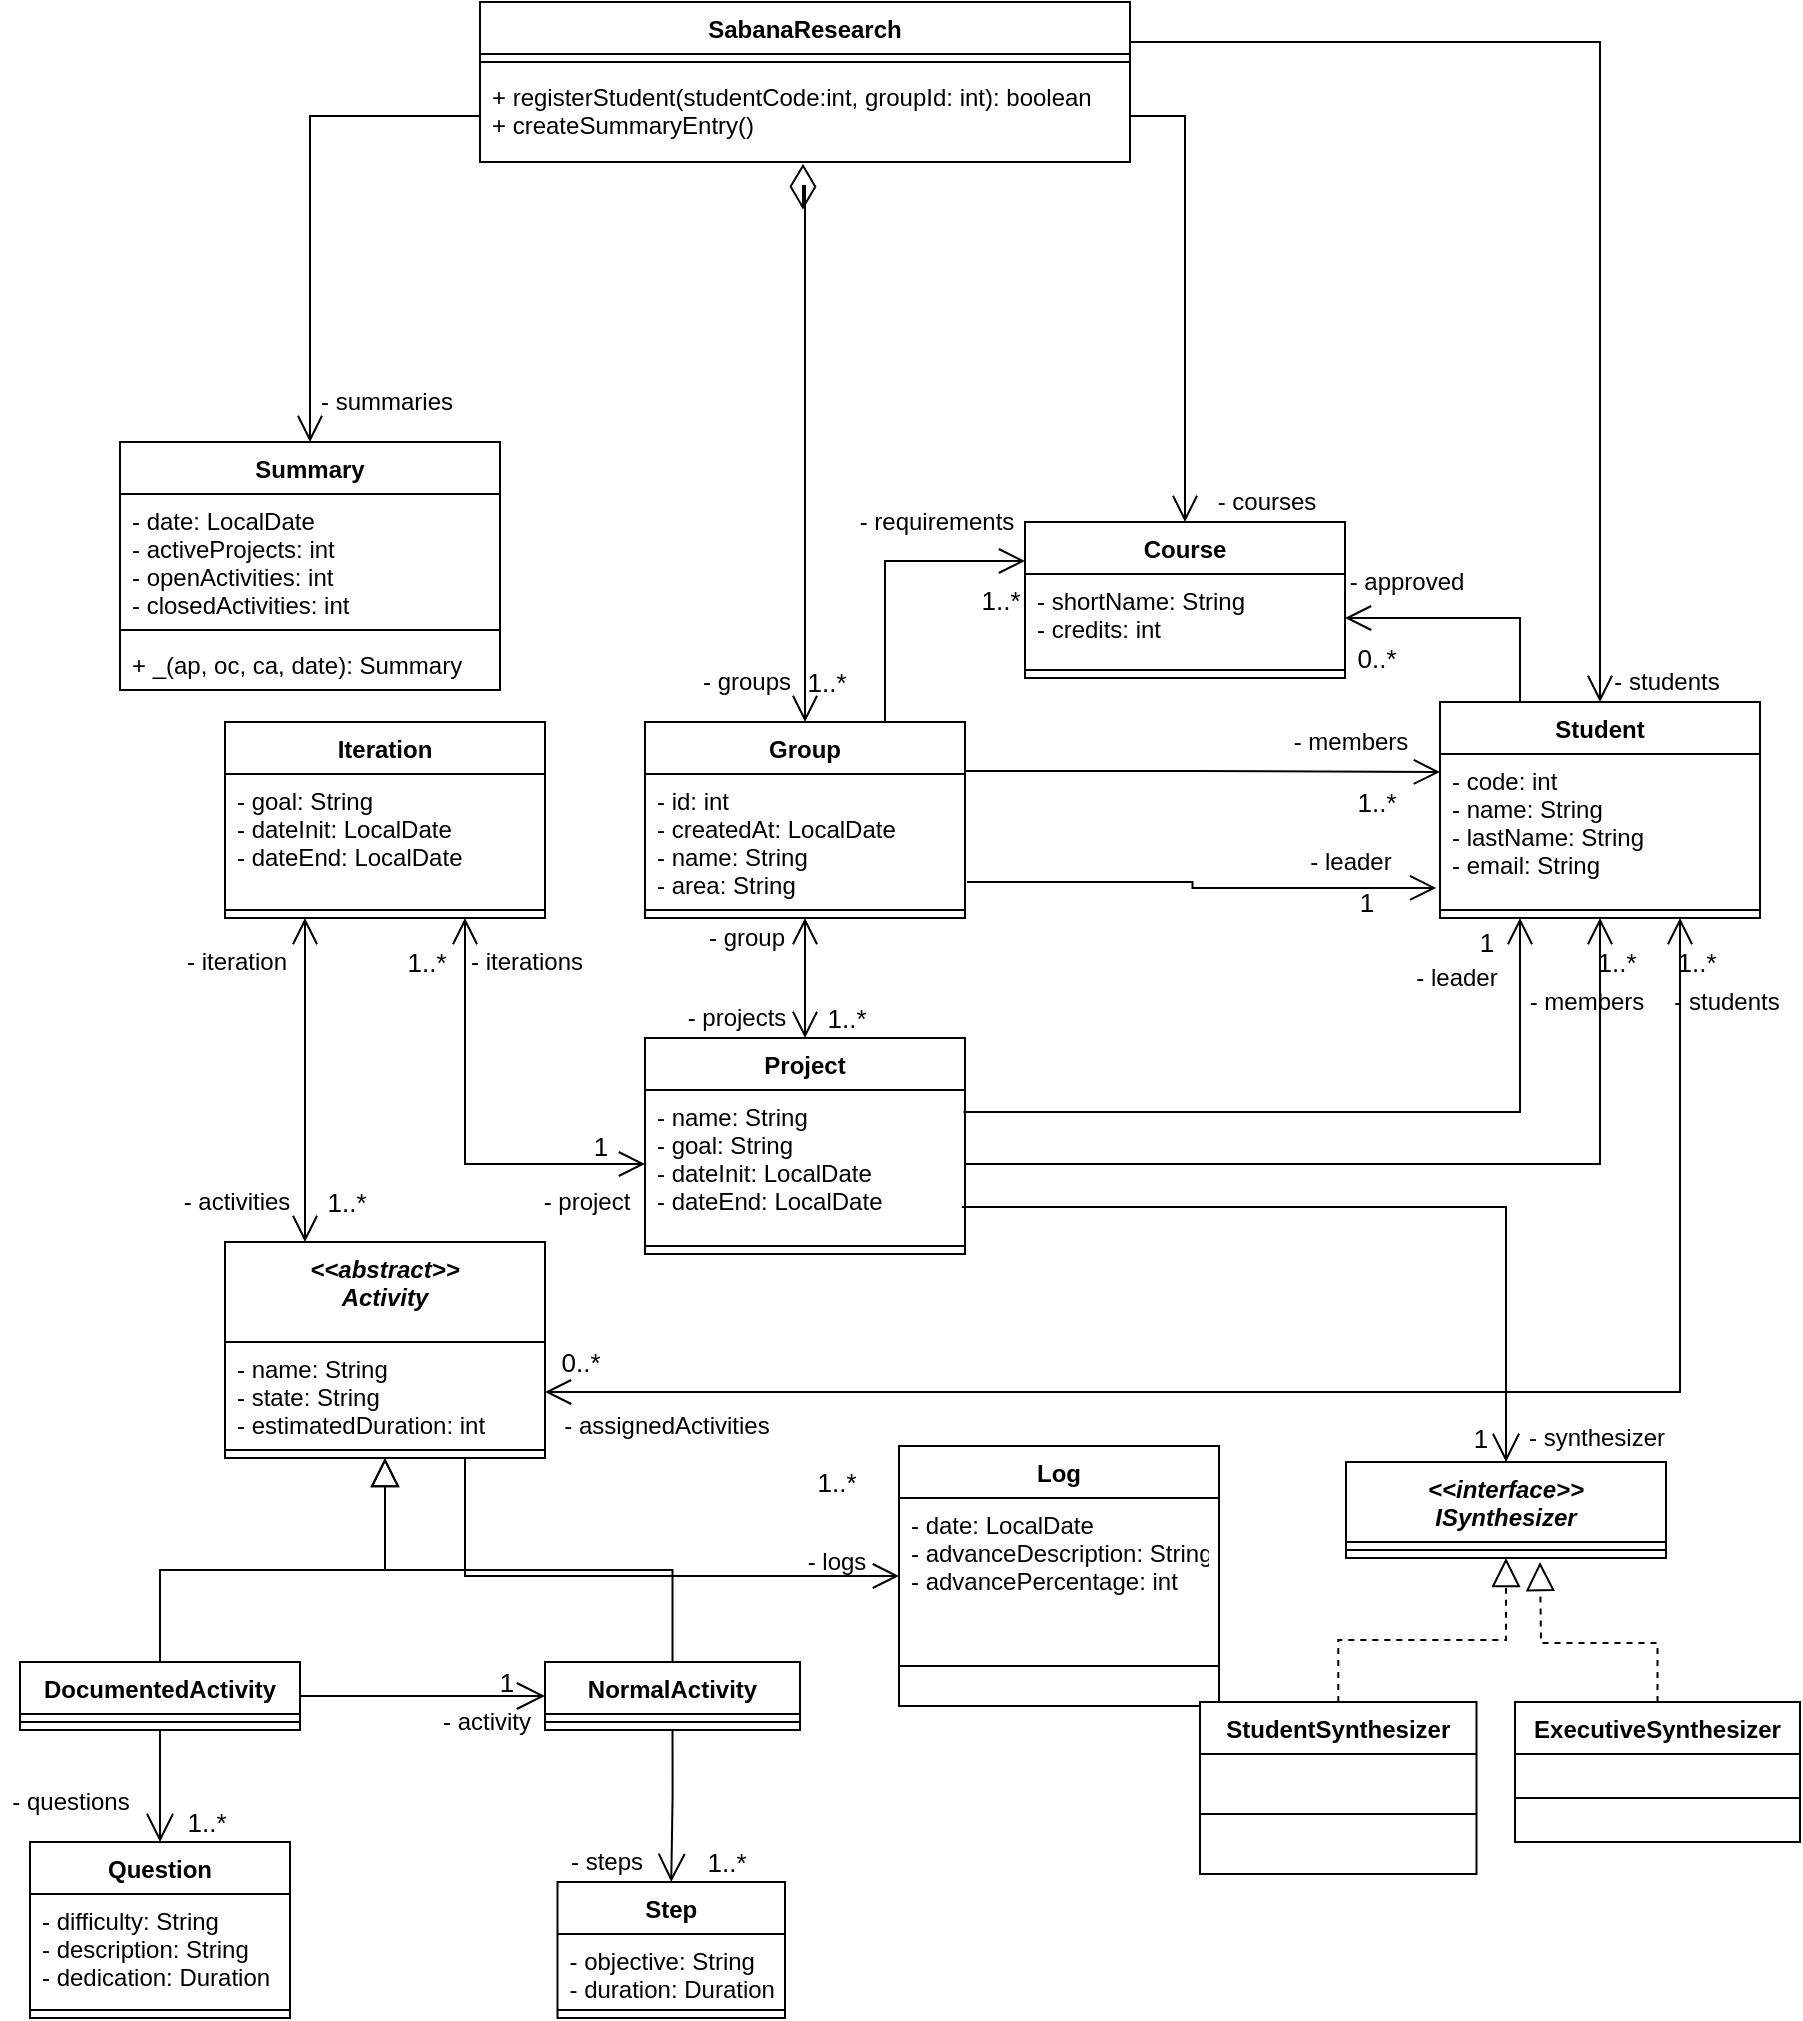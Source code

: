 <mxfile version="14.5.1" type="device"><diagram id="00jtdZQj5druW-z0pB5P" name="Página-1"><mxGraphModel dx="3260" dy="2412" grid="1" gridSize="10" guides="1" tooltips="1" connect="1" arrows="1" fold="1" page="1" pageScale="1" pageWidth="850" pageHeight="1000" math="0" shadow="0"><root><mxCell id="0"/><mxCell id="1" parent="0"/><mxCell id="KzwOlbsbKokcwdGA5fFO-1" style="edgeStyle=orthogonalEdgeStyle;rounded=0;orthogonalLoop=1;jettySize=auto;html=1;exitX=1;exitY=0.5;exitDx=0;exitDy=0;entryX=0.5;entryY=0;entryDx=0;entryDy=0;endArrow=open;endFill=0;endSize=11;" edge="1" parent="1" source="KzwOlbsbKokcwdGA5fFO-72" target="KzwOlbsbKokcwdGA5fFO-5"><mxGeometry relative="1" as="geometry"><mxPoint x="-1697.5" y="-1837.5" as="sourcePoint"/></mxGeometry></mxCell><mxCell id="KzwOlbsbKokcwdGA5fFO-2" style="edgeStyle=orthogonalEdgeStyle;rounded=0;orthogonalLoop=1;jettySize=auto;html=1;exitX=1;exitY=0.25;exitDx=0;exitDy=0;entryX=0.5;entryY=0;entryDx=0;entryDy=0;endArrow=open;endFill=0;endSize=11;" edge="1" parent="1" source="KzwOlbsbKokcwdGA5fFO-70" target="KzwOlbsbKokcwdGA5fFO-16"><mxGeometry relative="1" as="geometry"><mxPoint x="-1697.5" y="-1872.5" as="sourcePoint"/></mxGeometry></mxCell><mxCell id="KzwOlbsbKokcwdGA5fFO-3" style="edgeStyle=orthogonalEdgeStyle;rounded=0;orthogonalLoop=1;jettySize=auto;html=1;entryX=0.5;entryY=0;entryDx=0;entryDy=0;endArrow=open;endFill=0;endSize=11;startArrow=diamondThin;startFill=0;startSize=20;exitX=0.497;exitY=1.018;exitDx=0;exitDy=0;exitPerimeter=0;" edge="1" parent="1" source="KzwOlbsbKokcwdGA5fFO-72" target="KzwOlbsbKokcwdGA5fFO-11"><mxGeometry relative="1" as="geometry"><mxPoint x="-1777.5" y="-1880" as="sourcePoint"/><Array as="points"><mxPoint x="-1778" y="-1888"/><mxPoint x="-1778" y="-1888"/></Array></mxGeometry></mxCell><mxCell id="KzwOlbsbKokcwdGA5fFO-4" style="edgeStyle=orthogonalEdgeStyle;rounded=0;orthogonalLoop=1;jettySize=auto;html=1;exitX=0;exitY=0.5;exitDx=0;exitDy=0;entryX=0.5;entryY=0;entryDx=0;entryDy=0;endArrow=open;endFill=0;endSize=11;" edge="1" parent="1" source="KzwOlbsbKokcwdGA5fFO-72" target="KzwOlbsbKokcwdGA5fFO-73"><mxGeometry relative="1" as="geometry"><mxPoint x="-1857.5" y="-1855" as="sourcePoint"/><mxPoint x="-2027.5" y="-1760" as="targetPoint"/></mxGeometry></mxCell><mxCell id="KzwOlbsbKokcwdGA5fFO-5" value="Course" style="swimlane;fontStyle=1;align=center;verticalAlign=top;childLayout=stackLayout;horizontal=1;startSize=26;horizontalStack=0;resizeParent=1;resizeParentMax=0;resizeLast=0;collapsible=1;marginBottom=0;" vertex="1" parent="1"><mxGeometry x="-1667.5" y="-1720" width="160" height="78" as="geometry"/></mxCell><mxCell id="KzwOlbsbKokcwdGA5fFO-6" value="- shortName: String&#10;- credits: int" style="text;strokeColor=none;fillColor=none;align=left;verticalAlign=top;spacingLeft=4;spacingRight=4;overflow=hidden;rotatable=0;points=[[0,0.5],[1,0.5]];portConstraint=eastwest;" vertex="1" parent="KzwOlbsbKokcwdGA5fFO-5"><mxGeometry y="26" width="160" height="44" as="geometry"/></mxCell><mxCell id="KzwOlbsbKokcwdGA5fFO-7" value="" style="line;strokeWidth=1;fillColor=none;align=left;verticalAlign=middle;spacingTop=-1;spacingLeft=3;spacingRight=3;rotatable=0;labelPosition=right;points=[];portConstraint=eastwest;" vertex="1" parent="KzwOlbsbKokcwdGA5fFO-5"><mxGeometry y="70" width="160" height="8" as="geometry"/></mxCell><mxCell id="KzwOlbsbKokcwdGA5fFO-8" style="edgeStyle=orthogonalEdgeStyle;rounded=0;orthogonalLoop=1;jettySize=auto;html=1;exitX=1;exitY=0.25;exitDx=0;exitDy=0;entryX=0;entryY=0.122;entryDx=0;entryDy=0;entryPerimeter=0;endArrow=open;endFill=0;endSize=11;" edge="1" parent="1" source="KzwOlbsbKokcwdGA5fFO-11" target="KzwOlbsbKokcwdGA5fFO-17"><mxGeometry relative="1" as="geometry"/></mxCell><mxCell id="KzwOlbsbKokcwdGA5fFO-9" style="edgeStyle=orthogonalEdgeStyle;rounded=0;orthogonalLoop=1;jettySize=auto;html=1;exitX=0.75;exitY=0;exitDx=0;exitDy=0;entryX=0;entryY=0.25;entryDx=0;entryDy=0;endArrow=open;endFill=0;endSize=11;" edge="1" parent="1" source="KzwOlbsbKokcwdGA5fFO-11" target="KzwOlbsbKokcwdGA5fFO-5"><mxGeometry relative="1" as="geometry"/></mxCell><mxCell id="KzwOlbsbKokcwdGA5fFO-10" style="edgeStyle=orthogonalEdgeStyle;rounded=0;orthogonalLoop=1;jettySize=auto;html=1;exitX=0.5;exitY=1;exitDx=0;exitDy=0;endArrow=open;endFill=0;endSize=11;startArrow=open;startFill=0;startSize=11;" edge="1" parent="1" source="KzwOlbsbKokcwdGA5fFO-11" target="KzwOlbsbKokcwdGA5fFO-19"><mxGeometry relative="1" as="geometry"/></mxCell><mxCell id="KzwOlbsbKokcwdGA5fFO-11" value="Group" style="swimlane;fontStyle=1;align=center;verticalAlign=top;childLayout=stackLayout;horizontal=1;startSize=26;horizontalStack=0;resizeParent=1;resizeParentMax=0;resizeLast=0;collapsible=1;marginBottom=0;" vertex="1" parent="1"><mxGeometry x="-1857.5" y="-1620" width="160" height="98" as="geometry"/></mxCell><mxCell id="KzwOlbsbKokcwdGA5fFO-12" value="- id: int&#10;- createdAt: LocalDate&#10;- name: String&#10;- area: String" style="text;strokeColor=none;fillColor=none;align=left;verticalAlign=top;spacingLeft=4;spacingRight=4;overflow=hidden;rotatable=0;points=[[0,0.5],[1,0.5]];portConstraint=eastwest;" vertex="1" parent="KzwOlbsbKokcwdGA5fFO-11"><mxGeometry y="26" width="160" height="64" as="geometry"/></mxCell><mxCell id="KzwOlbsbKokcwdGA5fFO-13" value="" style="line;strokeWidth=1;fillColor=none;align=left;verticalAlign=middle;spacingTop=-1;spacingLeft=3;spacingRight=3;rotatable=0;labelPosition=right;points=[];portConstraint=eastwest;" vertex="1" parent="KzwOlbsbKokcwdGA5fFO-11"><mxGeometry y="90" width="160" height="8" as="geometry"/></mxCell><mxCell id="KzwOlbsbKokcwdGA5fFO-14" style="edgeStyle=orthogonalEdgeStyle;rounded=0;orthogonalLoop=1;jettySize=auto;html=1;exitX=0.25;exitY=0;exitDx=0;exitDy=0;entryX=1;entryY=0.5;entryDx=0;entryDy=0;endArrow=open;endFill=0;endSize=11;" edge="1" parent="1" source="KzwOlbsbKokcwdGA5fFO-16" target="KzwOlbsbKokcwdGA5fFO-6"><mxGeometry relative="1" as="geometry"/></mxCell><mxCell id="KzwOlbsbKokcwdGA5fFO-15" style="edgeStyle=orthogonalEdgeStyle;rounded=0;orthogonalLoop=1;jettySize=auto;html=1;exitX=0.75;exitY=1;exitDx=0;exitDy=0;entryX=1;entryY=0.5;entryDx=0;entryDy=0;endArrow=open;endFill=0;endSize=11;startArrow=open;startFill=0;startSize=11;" edge="1" parent="1" source="KzwOlbsbKokcwdGA5fFO-16" target="KzwOlbsbKokcwdGA5fFO-28"><mxGeometry relative="1" as="geometry"/></mxCell><mxCell id="KzwOlbsbKokcwdGA5fFO-16" value="Student" style="swimlane;fontStyle=1;align=center;verticalAlign=top;childLayout=stackLayout;horizontal=1;startSize=26;horizontalStack=0;resizeParent=1;resizeParentMax=0;resizeLast=0;collapsible=1;marginBottom=0;" vertex="1" parent="1"><mxGeometry x="-1460" y="-1630" width="160" height="108" as="geometry"/></mxCell><mxCell id="KzwOlbsbKokcwdGA5fFO-17" value="- code: int&#10;- name: String&#10;- lastName: String&#10;- email: String&#10;" style="text;strokeColor=none;fillColor=none;align=left;verticalAlign=top;spacingLeft=4;spacingRight=4;overflow=hidden;rotatable=0;points=[[0,0.5],[1,0.5]];portConstraint=eastwest;" vertex="1" parent="KzwOlbsbKokcwdGA5fFO-16"><mxGeometry y="26" width="160" height="74" as="geometry"/></mxCell><mxCell id="KzwOlbsbKokcwdGA5fFO-18" value="" style="line;strokeWidth=1;fillColor=none;align=left;verticalAlign=middle;spacingTop=-1;spacingLeft=3;spacingRight=3;rotatable=0;labelPosition=right;points=[];portConstraint=eastwest;" vertex="1" parent="KzwOlbsbKokcwdGA5fFO-16"><mxGeometry y="100" width="160" height="8" as="geometry"/></mxCell><mxCell id="KzwOlbsbKokcwdGA5fFO-19" value="Project" style="swimlane;fontStyle=1;align=center;verticalAlign=top;childLayout=stackLayout;horizontal=1;startSize=26;horizontalStack=0;resizeParent=1;resizeParentMax=0;resizeLast=0;collapsible=1;marginBottom=0;" vertex="1" parent="1"><mxGeometry x="-1857.5" y="-1462" width="160" height="108" as="geometry"/></mxCell><mxCell id="KzwOlbsbKokcwdGA5fFO-20" value="- name: String&#10;- goal: String&#10;- dateInit: LocalDate&#10;- dateEnd: LocalDate" style="text;strokeColor=none;fillColor=none;align=left;verticalAlign=top;spacingLeft=4;spacingRight=4;overflow=hidden;rotatable=0;points=[[0,0.5],[1,0.5]];portConstraint=eastwest;" vertex="1" parent="KzwOlbsbKokcwdGA5fFO-19"><mxGeometry y="26" width="160" height="74" as="geometry"/></mxCell><mxCell id="KzwOlbsbKokcwdGA5fFO-21" value="" style="line;strokeWidth=1;fillColor=none;align=left;verticalAlign=middle;spacingTop=-1;spacingLeft=3;spacingRight=3;rotatable=0;labelPosition=right;points=[];portConstraint=eastwest;" vertex="1" parent="KzwOlbsbKokcwdGA5fFO-19"><mxGeometry y="100" width="160" height="8" as="geometry"/></mxCell><mxCell id="KzwOlbsbKokcwdGA5fFO-22" style="edgeStyle=orthogonalEdgeStyle;rounded=0;orthogonalLoop=1;jettySize=auto;html=1;exitX=0.25;exitY=1;exitDx=0;exitDy=0;entryX=0.25;entryY=0;entryDx=0;entryDy=0;endArrow=open;endFill=0;endSize=11;startArrow=open;startFill=0;startSize=11;" edge="1" parent="1" source="KzwOlbsbKokcwdGA5fFO-23" target="KzwOlbsbKokcwdGA5fFO-27"><mxGeometry relative="1" as="geometry"/></mxCell><mxCell id="KzwOlbsbKokcwdGA5fFO-23" value="Iteration" style="swimlane;fontStyle=1;align=center;verticalAlign=top;childLayout=stackLayout;horizontal=1;startSize=26;horizontalStack=0;resizeParent=1;resizeParentMax=0;resizeLast=0;collapsible=1;marginBottom=0;" vertex="1" parent="1"><mxGeometry x="-2067.5" y="-1620" width="160" height="98" as="geometry"/></mxCell><mxCell id="KzwOlbsbKokcwdGA5fFO-24" value="- goal: String&#10;- dateInit: LocalDate&#10;- dateEnd: LocalDate" style="text;strokeColor=none;fillColor=none;align=left;verticalAlign=top;spacingLeft=4;spacingRight=4;overflow=hidden;rotatable=0;points=[[0,0.5],[1,0.5]];portConstraint=eastwest;" vertex="1" parent="KzwOlbsbKokcwdGA5fFO-23"><mxGeometry y="26" width="160" height="64" as="geometry"/></mxCell><mxCell id="KzwOlbsbKokcwdGA5fFO-25" value="" style="line;strokeWidth=1;fillColor=none;align=left;verticalAlign=middle;spacingTop=-1;spacingLeft=3;spacingRight=3;rotatable=0;labelPosition=right;points=[];portConstraint=eastwest;" vertex="1" parent="KzwOlbsbKokcwdGA5fFO-23"><mxGeometry y="90" width="160" height="8" as="geometry"/></mxCell><mxCell id="KzwOlbsbKokcwdGA5fFO-26" style="edgeStyle=orthogonalEdgeStyle;rounded=0;orthogonalLoop=1;jettySize=auto;html=1;exitX=0.75;exitY=1;exitDx=0;exitDy=0;entryX=0;entryY=0.5;entryDx=0;entryDy=0;endArrow=open;endFill=0;endSize=11;" edge="1" parent="1" source="KzwOlbsbKokcwdGA5fFO-27" target="KzwOlbsbKokcwdGA5fFO-30"><mxGeometry relative="1" as="geometry"/></mxCell><mxCell id="KzwOlbsbKokcwdGA5fFO-27" value="&lt;&lt;abstract&gt;&gt;&#10;Activity" style="swimlane;fontStyle=3;align=center;verticalAlign=top;childLayout=stackLayout;horizontal=1;startSize=50;horizontalStack=0;resizeParent=1;resizeParentMax=0;resizeLast=0;collapsible=1;marginBottom=0;" vertex="1" parent="1"><mxGeometry x="-2067.5" y="-1360" width="160" height="108" as="geometry"/></mxCell><mxCell id="KzwOlbsbKokcwdGA5fFO-28" value="- name: String&#10;- state: String&#10;- estimatedDuration: int" style="text;strokeColor=none;fillColor=none;align=left;verticalAlign=top;spacingLeft=4;spacingRight=4;overflow=hidden;rotatable=0;points=[[0,0.5],[1,0.5]];portConstraint=eastwest;" vertex="1" parent="KzwOlbsbKokcwdGA5fFO-27"><mxGeometry y="50" width="160" height="50" as="geometry"/></mxCell><mxCell id="KzwOlbsbKokcwdGA5fFO-29" value="" style="line;strokeWidth=1;fillColor=none;align=left;verticalAlign=middle;spacingTop=-1;spacingLeft=3;spacingRight=3;rotatable=0;labelPosition=right;points=[];portConstraint=eastwest;" vertex="1" parent="KzwOlbsbKokcwdGA5fFO-27"><mxGeometry y="100" width="160" height="8" as="geometry"/></mxCell><mxCell id="KzwOlbsbKokcwdGA5fFO-30" value="Log" style="swimlane;fontStyle=1;align=center;verticalAlign=top;childLayout=stackLayout;horizontal=1;startSize=26;horizontalStack=0;resizeParent=1;resizeParentMax=0;resizeLast=0;collapsible=1;marginBottom=0;" vertex="1" parent="1"><mxGeometry x="-1730.5" y="-1258" width="160" height="130" as="geometry"/></mxCell><mxCell id="KzwOlbsbKokcwdGA5fFO-31" value="- date: LocalDate&#10;- advanceDescription: String&#10;- advancePercentage: int" style="text;strokeColor=none;fillColor=none;align=left;verticalAlign=top;spacingLeft=4;spacingRight=4;overflow=hidden;rotatable=0;points=[[0,0.5],[1,0.5]];portConstraint=eastwest;" vertex="1" parent="KzwOlbsbKokcwdGA5fFO-30"><mxGeometry y="26" width="160" height="64" as="geometry"/></mxCell><mxCell id="KzwOlbsbKokcwdGA5fFO-32" value="" style="line;strokeWidth=1;fillColor=none;align=left;verticalAlign=middle;spacingTop=-1;spacingLeft=3;spacingRight=3;rotatable=0;labelPosition=right;points=[];portConstraint=eastwest;" vertex="1" parent="KzwOlbsbKokcwdGA5fFO-30"><mxGeometry y="90" width="160" height="40" as="geometry"/></mxCell><mxCell id="KzwOlbsbKokcwdGA5fFO-33" style="edgeStyle=orthogonalEdgeStyle;rounded=0;orthogonalLoop=1;jettySize=auto;html=1;exitX=1.006;exitY=0.844;exitDx=0;exitDy=0;entryX=-0.012;entryY=0.905;entryDx=0;entryDy=0;endArrow=open;endFill=0;endSize=11;entryPerimeter=0;exitPerimeter=0;" edge="1" parent="1" source="KzwOlbsbKokcwdGA5fFO-12" target="KzwOlbsbKokcwdGA5fFO-17"><mxGeometry relative="1" as="geometry"/></mxCell><mxCell id="KzwOlbsbKokcwdGA5fFO-34" style="edgeStyle=orthogonalEdgeStyle;rounded=0;orthogonalLoop=1;jettySize=auto;html=1;exitX=0;exitY=0.5;exitDx=0;exitDy=0;entryX=0.75;entryY=1;entryDx=0;entryDy=0;endArrow=open;endFill=0;endSize=11;startArrow=open;startFill=0;startSize=11;" edge="1" parent="1" source="KzwOlbsbKokcwdGA5fFO-20" target="KzwOlbsbKokcwdGA5fFO-23"><mxGeometry relative="1" as="geometry"/></mxCell><mxCell id="KzwOlbsbKokcwdGA5fFO-35" value="1..*" style="text;html=1;align=center;verticalAlign=middle;resizable=0;points=[];autosize=1;strokeWidth=1;fontSize=13;" vertex="1" parent="1"><mxGeometry x="-1787.5" y="-1650" width="40" height="20" as="geometry"/></mxCell><mxCell id="KzwOlbsbKokcwdGA5fFO-36" value="- groups" style="text;html=1;align=center;verticalAlign=middle;resizable=0;points=[];autosize=1;strokeWidth=1;fontSize=12;" vertex="1" parent="1"><mxGeometry x="-1837.5" y="-1650" width="60" height="20" as="geometry"/></mxCell><mxCell id="KzwOlbsbKokcwdGA5fFO-37" value="- courses" style="text;html=1;align=center;verticalAlign=middle;resizable=0;points=[];autosize=1;strokeWidth=1;fontSize=12;" vertex="1" parent="1"><mxGeometry x="-1577.5" y="-1740" width="60" height="20" as="geometry"/></mxCell><mxCell id="KzwOlbsbKokcwdGA5fFO-38" value="- students" style="text;html=1;align=center;verticalAlign=middle;resizable=0;points=[];autosize=1;strokeWidth=1;fontSize=12;" vertex="1" parent="1"><mxGeometry x="-1382.5" y="-1650" width="70" height="20" as="geometry"/></mxCell><mxCell id="KzwOlbsbKokcwdGA5fFO-39" value="- summaries" style="text;html=1;align=center;verticalAlign=middle;resizable=0;points=[];autosize=1;strokeWidth=1;fontSize=12;" vertex="1" parent="1"><mxGeometry x="-2027.5" y="-1790" width="80" height="20" as="geometry"/></mxCell><mxCell id="KzwOlbsbKokcwdGA5fFO-40" value="- group" style="text;html=1;align=center;verticalAlign=middle;resizable=0;points=[];autosize=1;strokeWidth=1;fontSize=12;" vertex="1" parent="1"><mxGeometry x="-1832.5" y="-1522" width="50" height="20" as="geometry"/></mxCell><mxCell id="KzwOlbsbKokcwdGA5fFO-41" value="- projects" style="text;html=1;align=center;verticalAlign=middle;resizable=0;points=[];autosize=1;strokeWidth=1;fontSize=12;" vertex="1" parent="1"><mxGeometry x="-1842.5" y="-1482" width="60" height="20" as="geometry"/></mxCell><mxCell id="KzwOlbsbKokcwdGA5fFO-42" value="- project" style="text;html=1;align=center;verticalAlign=middle;resizable=0;points=[];autosize=1;strokeWidth=1;fontSize=12;" vertex="1" parent="1"><mxGeometry x="-1917.5" y="-1390" width="60" height="20" as="geometry"/></mxCell><mxCell id="KzwOlbsbKokcwdGA5fFO-43" value="- iterations" style="text;html=1;align=center;verticalAlign=middle;resizable=0;points=[];autosize=1;strokeWidth=1;fontSize=12;" vertex="1" parent="1"><mxGeometry x="-1952.5" y="-1510" width="70" height="20" as="geometry"/></mxCell><mxCell id="KzwOlbsbKokcwdGA5fFO-44" value="- iteration" style="text;html=1;align=center;verticalAlign=middle;resizable=0;points=[];autosize=1;strokeWidth=1;fontSize=12;" vertex="1" parent="1"><mxGeometry x="-2097.5" y="-1510" width="70" height="20" as="geometry"/></mxCell><mxCell id="KzwOlbsbKokcwdGA5fFO-45" value="- activities" style="text;html=1;align=center;verticalAlign=middle;resizable=0;points=[];autosize=1;strokeWidth=1;fontSize=12;" vertex="1" parent="1"><mxGeometry x="-2097.5" y="-1390" width="70" height="20" as="geometry"/></mxCell><mxCell id="KzwOlbsbKokcwdGA5fFO-46" value="- logs" style="text;html=1;align=center;verticalAlign=middle;resizable=0;points=[];autosize=1;strokeWidth=1;fontSize=12;" vertex="1" parent="1"><mxGeometry x="-1782.5" y="-1210" width="40" height="20" as="geometry"/></mxCell><mxCell id="KzwOlbsbKokcwdGA5fFO-47" value="1..*" style="text;html=1;align=center;verticalAlign=middle;resizable=0;points=[];autosize=1;strokeWidth=1;fontSize=13;" vertex="1" parent="1"><mxGeometry x="-1777.5" y="-1482" width="40" height="20" as="geometry"/></mxCell><mxCell id="KzwOlbsbKokcwdGA5fFO-48" value="1..*" style="text;html=1;align=center;verticalAlign=middle;resizable=0;points=[];autosize=1;strokeWidth=1;fontSize=13;" vertex="1" parent="1"><mxGeometry x="-1782.5" y="-1250" width="40" height="20" as="geometry"/></mxCell><mxCell id="KzwOlbsbKokcwdGA5fFO-49" value="1..*" style="text;html=1;align=center;verticalAlign=middle;resizable=0;points=[];autosize=1;strokeWidth=1;fontSize=13;" vertex="1" parent="1"><mxGeometry x="-2027.5" y="-1390" width="40" height="20" as="geometry"/></mxCell><mxCell id="KzwOlbsbKokcwdGA5fFO-50" value="1..*" style="text;html=1;align=center;verticalAlign=middle;resizable=0;points=[];autosize=1;strokeWidth=1;fontSize=13;" vertex="1" parent="1"><mxGeometry x="-1987.5" y="-1510" width="40" height="20" as="geometry"/></mxCell><mxCell id="KzwOlbsbKokcwdGA5fFO-51" value="1..*" style="text;html=1;align=center;verticalAlign=middle;resizable=0;points=[];autosize=1;strokeWidth=1;fontSize=13;" vertex="1" parent="1"><mxGeometry x="-1352.5" y="-1510" width="40" height="20" as="geometry"/></mxCell><mxCell id="KzwOlbsbKokcwdGA5fFO-52" value="- students" style="text;html=1;align=center;verticalAlign=middle;resizable=0;points=[];autosize=1;strokeWidth=1;fontSize=12;" vertex="1" parent="1"><mxGeometry x="-1352.5" y="-1490" width="70" height="20" as="geometry"/></mxCell><mxCell id="KzwOlbsbKokcwdGA5fFO-53" value="1..*" style="text;html=1;align=center;verticalAlign=middle;resizable=0;points=[];autosize=1;strokeWidth=1;fontSize=13;" vertex="1" parent="1"><mxGeometry x="-1700.5" y="-1691" width="40" height="20" as="geometry"/></mxCell><mxCell id="KzwOlbsbKokcwdGA5fFO-54" value="- requirements" style="text;html=1;align=center;verticalAlign=middle;resizable=0;points=[];autosize=1;strokeWidth=1;fontSize=12;" vertex="1" parent="1"><mxGeometry x="-1757.5" y="-1730" width="90" height="20" as="geometry"/></mxCell><mxCell id="KzwOlbsbKokcwdGA5fFO-55" value="- approved" style="text;html=1;align=center;verticalAlign=middle;resizable=0;points=[];autosize=1;strokeWidth=1;fontSize=12;" vertex="1" parent="1"><mxGeometry x="-1512.5" y="-1700" width="70" height="20" as="geometry"/></mxCell><mxCell id="KzwOlbsbKokcwdGA5fFO-56" value="0..*" style="text;html=1;align=center;verticalAlign=middle;resizable=0;points=[];autosize=1;strokeWidth=1;fontSize=13;" vertex="1" parent="1"><mxGeometry x="-1512.5" y="-1662" width="40" height="20" as="geometry"/></mxCell><mxCell id="KzwOlbsbKokcwdGA5fFO-57" value="- members" style="text;html=1;align=center;verticalAlign=middle;resizable=0;points=[];autosize=1;strokeWidth=1;fontSize=12;" vertex="1" parent="1"><mxGeometry x="-1540.5" y="-1620" width="70" height="20" as="geometry"/></mxCell><mxCell id="KzwOlbsbKokcwdGA5fFO-58" value="- leader" style="text;html=1;align=center;verticalAlign=middle;resizable=0;points=[];autosize=1;strokeWidth=1;fontSize=12;" vertex="1" parent="1"><mxGeometry x="-1535.5" y="-1560" width="60" height="20" as="geometry"/></mxCell><mxCell id="KzwOlbsbKokcwdGA5fFO-59" value="1..*" style="text;html=1;align=center;verticalAlign=middle;resizable=0;points=[];autosize=1;strokeWidth=1;fontSize=13;" vertex="1" parent="1"><mxGeometry x="-1512.5" y="-1590" width="40" height="20" as="geometry"/></mxCell><mxCell id="KzwOlbsbKokcwdGA5fFO-60" value="1" style="text;html=1;align=center;verticalAlign=middle;resizable=0;points=[];autosize=1;strokeWidth=1;fontSize=13;" vertex="1" parent="1"><mxGeometry x="-1507.5" y="-1540" width="20" height="20" as="geometry"/></mxCell><mxCell id="KzwOlbsbKokcwdGA5fFO-61" style="edgeStyle=orthogonalEdgeStyle;rounded=0;orthogonalLoop=1;jettySize=auto;html=1;entryX=0.25;entryY=1;entryDx=0;entryDy=0;startArrow=none;startFill=0;startSize=11;endArrow=open;endFill=0;endSize=11;fontSize=12;exitX=0.995;exitY=0.148;exitDx=0;exitDy=0;exitPerimeter=0;" edge="1" parent="1" source="KzwOlbsbKokcwdGA5fFO-20" target="KzwOlbsbKokcwdGA5fFO-16"><mxGeometry relative="1" as="geometry"><mxPoint x="-1610" y="-1424" as="sourcePoint"/></mxGeometry></mxCell><mxCell id="KzwOlbsbKokcwdGA5fFO-62" value="- leader" style="text;html=1;align=center;verticalAlign=middle;resizable=0;points=[];autosize=1;strokeWidth=1;fontSize=12;" vertex="1" parent="1"><mxGeometry x="-1482.5" y="-1502" width="60" height="20" as="geometry"/></mxCell><mxCell id="KzwOlbsbKokcwdGA5fFO-63" value="- members" style="text;html=1;align=center;verticalAlign=middle;resizable=0;points=[];autosize=1;strokeWidth=1;fontSize=12;" vertex="1" parent="1"><mxGeometry x="-1422.5" y="-1490" width="70" height="20" as="geometry"/></mxCell><mxCell id="KzwOlbsbKokcwdGA5fFO-64" value="1..*" style="text;html=1;align=center;verticalAlign=middle;resizable=0;points=[];autosize=1;strokeWidth=1;fontSize=13;" vertex="1" parent="1"><mxGeometry x="-1392.5" y="-1510" width="40" height="20" as="geometry"/></mxCell><mxCell id="KzwOlbsbKokcwdGA5fFO-65" style="edgeStyle=orthogonalEdgeStyle;rounded=0;orthogonalLoop=1;jettySize=auto;html=1;exitX=1;exitY=0.5;exitDx=0;exitDy=0;startArrow=none;startFill=0;startSize=11;endArrow=open;endFill=0;endSize=11;fontSize=12;entryX=0.5;entryY=1;entryDx=0;entryDy=0;" edge="1" parent="1" source="KzwOlbsbKokcwdGA5fFO-20" target="KzwOlbsbKokcwdGA5fFO-16"><mxGeometry relative="1" as="geometry"><mxPoint x="-1697.5" y="-1399" as="sourcePoint"/><mxPoint x="-1390.5" y="-1460" as="targetPoint"/></mxGeometry></mxCell><mxCell id="KzwOlbsbKokcwdGA5fFO-66" value="1" style="text;html=1;align=center;verticalAlign=middle;resizable=0;points=[];autosize=1;strokeWidth=1;fontSize=13;" vertex="1" parent="1"><mxGeometry x="-1447.5" y="-1520" width="20" height="20" as="geometry"/></mxCell><mxCell id="KzwOlbsbKokcwdGA5fFO-67" value="- assignedActivities" style="text;html=1;align=center;verticalAlign=middle;resizable=0;points=[];autosize=1;strokeWidth=1;fontSize=12;" vertex="1" parent="1"><mxGeometry x="-1907.5" y="-1278" width="120" height="20" as="geometry"/></mxCell><mxCell id="KzwOlbsbKokcwdGA5fFO-68" value="0..*" style="text;html=1;align=center;verticalAlign=middle;resizable=0;points=[];autosize=1;strokeWidth=1;fontSize=13;" vertex="1" parent="1"><mxGeometry x="-1910.5" y="-1310" width="40" height="20" as="geometry"/></mxCell><mxCell id="KzwOlbsbKokcwdGA5fFO-69" value="1" style="text;html=1;align=center;verticalAlign=middle;resizable=0;points=[];autosize=1;strokeWidth=1;fontSize=13;" vertex="1" parent="1"><mxGeometry x="-1890.5" y="-1418" width="20" height="20" as="geometry"/></mxCell><mxCell id="KzwOlbsbKokcwdGA5fFO-70" value="SabanaResearch" style="swimlane;fontStyle=1;align=center;verticalAlign=top;childLayout=stackLayout;horizontal=1;startSize=26;horizontalStack=0;resizeParent=1;resizeParentMax=0;resizeLast=0;collapsible=1;marginBottom=0;" vertex="1" parent="1"><mxGeometry x="-1940" y="-1980" width="325" height="80" as="geometry"/></mxCell><mxCell id="KzwOlbsbKokcwdGA5fFO-71" value="" style="line;strokeWidth=1;fillColor=none;align=left;verticalAlign=middle;spacingTop=-1;spacingLeft=3;spacingRight=3;rotatable=0;labelPosition=right;points=[];portConstraint=eastwest;" vertex="1" parent="KzwOlbsbKokcwdGA5fFO-70"><mxGeometry y="26" width="325" height="8" as="geometry"/></mxCell><mxCell id="KzwOlbsbKokcwdGA5fFO-72" value="+ registerStudent(studentCode:int, groupId: int): boolean&#10;+ createSummaryEntry()" style="text;strokeColor=none;fillColor=none;align=left;verticalAlign=top;spacingLeft=4;spacingRight=4;overflow=hidden;rotatable=0;points=[[0,0.5],[1,0.5]];portConstraint=eastwest;" vertex="1" parent="KzwOlbsbKokcwdGA5fFO-70"><mxGeometry y="34" width="325" height="46" as="geometry"/></mxCell><mxCell id="KzwOlbsbKokcwdGA5fFO-73" value="Summary" style="swimlane;fontStyle=1;align=center;verticalAlign=top;childLayout=stackLayout;horizontal=1;startSize=26;horizontalStack=0;resizeParent=1;resizeParentMax=0;resizeLast=0;collapsible=1;marginBottom=0;" vertex="1" parent="1"><mxGeometry x="-2120" y="-1760" width="190" height="124" as="geometry"/></mxCell><mxCell id="KzwOlbsbKokcwdGA5fFO-74" value="- date: LocalDate&#10;- activeProjects: int&#10;- openActivities: int&#10;- closedActivities: int" style="text;strokeColor=none;fillColor=none;align=left;verticalAlign=top;spacingLeft=4;spacingRight=4;overflow=hidden;rotatable=0;points=[[0,0.5],[1,0.5]];portConstraint=eastwest;" vertex="1" parent="KzwOlbsbKokcwdGA5fFO-73"><mxGeometry y="26" width="190" height="64" as="geometry"/></mxCell><mxCell id="KzwOlbsbKokcwdGA5fFO-75" value="" style="line;strokeWidth=1;fillColor=none;align=left;verticalAlign=middle;spacingTop=-1;spacingLeft=3;spacingRight=3;rotatable=0;labelPosition=right;points=[];portConstraint=eastwest;" vertex="1" parent="KzwOlbsbKokcwdGA5fFO-73"><mxGeometry y="90" width="190" height="8" as="geometry"/></mxCell><mxCell id="KzwOlbsbKokcwdGA5fFO-76" value="+ _(ap, oc, ca, date): Summary" style="text;strokeColor=none;fillColor=none;align=left;verticalAlign=top;spacingLeft=4;spacingRight=4;overflow=hidden;rotatable=0;points=[[0,0.5],[1,0.5]];portConstraint=eastwest;" vertex="1" parent="KzwOlbsbKokcwdGA5fFO-73"><mxGeometry y="98" width="190" height="26" as="geometry"/></mxCell><mxCell id="KzwOlbsbKokcwdGA5fFO-77" style="edgeStyle=orthogonalEdgeStyle;rounded=0;orthogonalLoop=1;jettySize=auto;html=1;entryX=0.5;entryY=1;entryDx=0;entryDy=0;endArrow=block;endFill=0;endSize=12;" edge="1" parent="1" source="KzwOlbsbKokcwdGA5fFO-80" target="KzwOlbsbKokcwdGA5fFO-27"><mxGeometry relative="1" as="geometry"/></mxCell><mxCell id="KzwOlbsbKokcwdGA5fFO-78" style="edgeStyle=orthogonalEdgeStyle;rounded=0;orthogonalLoop=1;jettySize=auto;html=1;entryX=0;entryY=0.5;entryDx=0;entryDy=0;endArrow=open;endFill=0;endSize=12;" edge="1" parent="1" source="KzwOlbsbKokcwdGA5fFO-80" target="KzwOlbsbKokcwdGA5fFO-84"><mxGeometry relative="1" as="geometry"/></mxCell><mxCell id="KzwOlbsbKokcwdGA5fFO-79" style="edgeStyle=orthogonalEdgeStyle;rounded=0;orthogonalLoop=1;jettySize=auto;html=1;exitX=0.5;exitY=1;exitDx=0;exitDy=0;entryX=0.5;entryY=0;entryDx=0;entryDy=0;endArrow=open;endFill=0;endSize=12;" edge="1" parent="1" source="KzwOlbsbKokcwdGA5fFO-80" target="KzwOlbsbKokcwdGA5fFO-88"><mxGeometry relative="1" as="geometry"/></mxCell><mxCell id="KzwOlbsbKokcwdGA5fFO-80" value="DocumentedActivity" style="swimlane;fontStyle=1;align=center;verticalAlign=top;childLayout=stackLayout;horizontal=1;startSize=26;horizontalStack=0;resizeParent=1;resizeParentMax=0;resizeLast=0;collapsible=1;marginBottom=0;" vertex="1" parent="1"><mxGeometry x="-2170" y="-1150" width="140" height="34" as="geometry"/></mxCell><mxCell id="KzwOlbsbKokcwdGA5fFO-81" value="" style="line;strokeWidth=1;fillColor=none;align=left;verticalAlign=middle;spacingTop=-1;spacingLeft=3;spacingRight=3;rotatable=0;labelPosition=right;points=[];portConstraint=eastwest;" vertex="1" parent="KzwOlbsbKokcwdGA5fFO-80"><mxGeometry y="26" width="140" height="8" as="geometry"/></mxCell><mxCell id="KzwOlbsbKokcwdGA5fFO-82" style="edgeStyle=orthogonalEdgeStyle;rounded=0;orthogonalLoop=1;jettySize=auto;html=1;entryX=0.5;entryY=1;entryDx=0;entryDy=0;endArrow=block;endFill=0;endSize=12;" edge="1" parent="1" source="KzwOlbsbKokcwdGA5fFO-84" target="KzwOlbsbKokcwdGA5fFO-27"><mxGeometry relative="1" as="geometry"/></mxCell><mxCell id="KzwOlbsbKokcwdGA5fFO-83" style="edgeStyle=orthogonalEdgeStyle;rounded=0;orthogonalLoop=1;jettySize=auto;html=1;exitX=0.5;exitY=1;exitDx=0;exitDy=0;entryX=0.5;entryY=0;entryDx=0;entryDy=0;endArrow=open;endFill=0;endSize=12;" edge="1" parent="1" source="KzwOlbsbKokcwdGA5fFO-84" target="KzwOlbsbKokcwdGA5fFO-91"><mxGeometry relative="1" as="geometry"/></mxCell><mxCell id="KzwOlbsbKokcwdGA5fFO-84" value="NormalActivity" style="swimlane;fontStyle=1;align=center;verticalAlign=top;childLayout=stackLayout;horizontal=1;startSize=26;horizontalStack=0;resizeParent=1;resizeParentMax=0;resizeLast=0;collapsible=1;marginBottom=0;" vertex="1" parent="1"><mxGeometry x="-1907.5" y="-1150" width="127.5" height="34" as="geometry"/></mxCell><mxCell id="KzwOlbsbKokcwdGA5fFO-85" value="" style="line;strokeWidth=1;fillColor=none;align=left;verticalAlign=middle;spacingTop=-1;spacingLeft=3;spacingRight=3;rotatable=0;labelPosition=right;points=[];portConstraint=eastwest;" vertex="1" parent="KzwOlbsbKokcwdGA5fFO-84"><mxGeometry y="26" width="127.5" height="8" as="geometry"/></mxCell><mxCell id="KzwOlbsbKokcwdGA5fFO-86" value="1" style="text;html=1;align=center;verticalAlign=middle;resizable=0;points=[];autosize=1;strokeWidth=1;fontSize=13;" vertex="1" parent="1"><mxGeometry x="-1937.5" y="-1150" width="20" height="20" as="geometry"/></mxCell><mxCell id="KzwOlbsbKokcwdGA5fFO-87" value="- activity" style="text;html=1;align=center;verticalAlign=middle;resizable=0;points=[];autosize=1;strokeWidth=1;fontSize=12;" vertex="1" parent="1"><mxGeometry x="-1967.5" y="-1130" width="60" height="20" as="geometry"/></mxCell><mxCell id="KzwOlbsbKokcwdGA5fFO-88" value="Question" style="swimlane;fontStyle=1;align=center;verticalAlign=top;childLayout=stackLayout;horizontal=1;startSize=26;horizontalStack=0;resizeParent=1;resizeParentMax=0;resizeLast=0;collapsible=1;marginBottom=0;" vertex="1" parent="1"><mxGeometry x="-2165" y="-1060" width="130" height="88" as="geometry"/></mxCell><mxCell id="KzwOlbsbKokcwdGA5fFO-89" value="- difficulty: String&#10;- description: String&#10;- dedication: Duration" style="text;strokeColor=none;fillColor=none;align=left;verticalAlign=top;spacingLeft=4;spacingRight=4;overflow=hidden;rotatable=0;points=[[0,0.5],[1,0.5]];portConstraint=eastwest;" vertex="1" parent="KzwOlbsbKokcwdGA5fFO-88"><mxGeometry y="26" width="130" height="54" as="geometry"/></mxCell><mxCell id="KzwOlbsbKokcwdGA5fFO-90" value="" style="line;strokeWidth=1;fillColor=none;align=left;verticalAlign=middle;spacingTop=-1;spacingLeft=3;spacingRight=3;rotatable=0;labelPosition=right;points=[];portConstraint=eastwest;" vertex="1" parent="KzwOlbsbKokcwdGA5fFO-88"><mxGeometry y="80" width="130" height="8" as="geometry"/></mxCell><mxCell id="KzwOlbsbKokcwdGA5fFO-91" value="Step" style="swimlane;fontStyle=1;align=center;verticalAlign=top;childLayout=stackLayout;horizontal=1;startSize=26;horizontalStack=0;resizeParent=1;resizeParentMax=0;resizeLast=0;collapsible=1;marginBottom=0;" vertex="1" parent="1"><mxGeometry x="-1901.25" y="-1040" width="113.75" height="68" as="geometry"/></mxCell><mxCell id="KzwOlbsbKokcwdGA5fFO-92" value="- objective: String&#10;- duration: Duration" style="text;strokeColor=none;fillColor=none;align=left;verticalAlign=top;spacingLeft=4;spacingRight=4;overflow=hidden;rotatable=0;points=[[0,0.5],[1,0.5]];portConstraint=eastwest;" vertex="1" parent="KzwOlbsbKokcwdGA5fFO-91"><mxGeometry y="26" width="113.75" height="34" as="geometry"/></mxCell><mxCell id="KzwOlbsbKokcwdGA5fFO-93" value="" style="line;strokeWidth=1;fillColor=none;align=left;verticalAlign=middle;spacingTop=-1;spacingLeft=3;spacingRight=3;rotatable=0;labelPosition=right;points=[];portConstraint=eastwest;" vertex="1" parent="KzwOlbsbKokcwdGA5fFO-91"><mxGeometry y="60" width="113.75" height="8" as="geometry"/></mxCell><mxCell id="KzwOlbsbKokcwdGA5fFO-94" value="1..*" style="text;html=1;align=center;verticalAlign=middle;resizable=0;points=[];autosize=1;strokeWidth=1;fontSize=13;" vertex="1" parent="1"><mxGeometry x="-1837.5" y="-1060" width="40" height="20" as="geometry"/></mxCell><mxCell id="KzwOlbsbKokcwdGA5fFO-95" value="1..*" style="text;html=1;align=center;verticalAlign=middle;resizable=0;points=[];autosize=1;strokeWidth=1;fontSize=13;" vertex="1" parent="1"><mxGeometry x="-2097.5" y="-1080" width="40" height="20" as="geometry"/></mxCell><mxCell id="KzwOlbsbKokcwdGA5fFO-96" value="- steps" style="text;html=1;align=center;verticalAlign=middle;resizable=0;points=[];autosize=1;strokeWidth=1;fontSize=12;" vertex="1" parent="1"><mxGeometry x="-1902.5" y="-1060" width="50" height="20" as="geometry"/></mxCell><mxCell id="KzwOlbsbKokcwdGA5fFO-97" value="- questions" style="text;html=1;align=center;verticalAlign=middle;resizable=0;points=[];autosize=1;strokeWidth=1;fontSize=12;" vertex="1" parent="1"><mxGeometry x="-2180" y="-1090" width="70" height="20" as="geometry"/></mxCell><mxCell id="KzwOlbsbKokcwdGA5fFO-98" value="&lt;&lt;interface&gt;&gt; &#10;ISynthesizer" style="swimlane;fontStyle=3;align=center;verticalAlign=top;childLayout=stackLayout;horizontal=1;startSize=40;horizontalStack=0;resizeParent=1;resizeParentMax=0;resizeLast=0;collapsible=1;marginBottom=0;" vertex="1" parent="1"><mxGeometry x="-1507" y="-1250" width="160" height="48" as="geometry"/></mxCell><mxCell id="KzwOlbsbKokcwdGA5fFO-99" value="" style="line;strokeWidth=1;fillColor=none;align=left;verticalAlign=middle;spacingTop=-1;spacingLeft=3;spacingRight=3;rotatable=0;labelPosition=right;points=[];portConstraint=eastwest;" vertex="1" parent="KzwOlbsbKokcwdGA5fFO-98"><mxGeometry y="40" width="160" height="8" as="geometry"/></mxCell><mxCell id="KzwOlbsbKokcwdGA5fFO-100" style="edgeStyle=orthogonalEdgeStyle;rounded=0;orthogonalLoop=1;jettySize=auto;html=1;entryX=0.5;entryY=1;entryDx=0;entryDy=0;endArrow=block;endFill=0;endSize=12;dashed=1;" edge="1" parent="1" source="KzwOlbsbKokcwdGA5fFO-101" target="KzwOlbsbKokcwdGA5fFO-98"><mxGeometry relative="1" as="geometry"/></mxCell><mxCell id="KzwOlbsbKokcwdGA5fFO-101" value="StudentSynthesizer" style="swimlane;fontStyle=1;align=center;verticalAlign=top;childLayout=stackLayout;horizontal=1;startSize=26;horizontalStack=0;resizeParent=1;resizeParentMax=0;resizeLast=0;collapsible=1;marginBottom=0;" vertex="1" parent="1"><mxGeometry x="-1580" y="-1130" width="138.25" height="86" as="geometry"><mxRectangle x="-1950" y="-180" width="140" height="26" as="alternateBounds"/></mxGeometry></mxCell><mxCell id="KzwOlbsbKokcwdGA5fFO-102" value="" style="line;strokeWidth=1;fillColor=none;align=left;verticalAlign=middle;spacingTop=-1;spacingLeft=3;spacingRight=3;rotatable=0;labelPosition=right;points=[];portConstraint=eastwest;" vertex="1" parent="KzwOlbsbKokcwdGA5fFO-101"><mxGeometry y="26" width="138.25" height="60" as="geometry"/></mxCell><mxCell id="KzwOlbsbKokcwdGA5fFO-103" style="edgeStyle=orthogonalEdgeStyle;rounded=0;orthogonalLoop=1;jettySize=auto;html=1;dashed=1;endArrow=block;endFill=0;endSize=12;" edge="1" parent="1" source="KzwOlbsbKokcwdGA5fFO-104"><mxGeometry relative="1" as="geometry"><mxPoint x="-1410.0" y="-1200" as="targetPoint"/></mxGeometry></mxCell><mxCell id="KzwOlbsbKokcwdGA5fFO-104" value="ExecutiveSynthesizer" style="swimlane;fontStyle=1;align=center;verticalAlign=top;childLayout=stackLayout;horizontal=1;startSize=26;horizontalStack=0;resizeParent=1;resizeParentMax=0;resizeLast=0;collapsible=1;marginBottom=0;" vertex="1" parent="1"><mxGeometry x="-1422.5" y="-1130" width="142.5" height="70" as="geometry"/></mxCell><mxCell id="KzwOlbsbKokcwdGA5fFO-105" value="" style="line;strokeWidth=1;fillColor=none;align=left;verticalAlign=middle;spacingTop=-1;spacingLeft=3;spacingRight=3;rotatable=0;labelPosition=right;points=[];portConstraint=eastwest;" vertex="1" parent="KzwOlbsbKokcwdGA5fFO-104"><mxGeometry y="26" width="142.5" height="44" as="geometry"/></mxCell><mxCell id="KzwOlbsbKokcwdGA5fFO-106" style="edgeStyle=orthogonalEdgeStyle;rounded=0;orthogonalLoop=1;jettySize=auto;html=1;entryX=0.5;entryY=0;entryDx=0;entryDy=0;endArrow=open;endFill=0;endSize=12;exitX=0.99;exitY=0.791;exitDx=0;exitDy=0;exitPerimeter=0;" edge="1" parent="1" source="KzwOlbsbKokcwdGA5fFO-20" target="KzwOlbsbKokcwdGA5fFO-98"><mxGeometry relative="1" as="geometry"/></mxCell><mxCell id="KzwOlbsbKokcwdGA5fFO-107" value="1" style="text;html=1;align=center;verticalAlign=middle;resizable=0;points=[];autosize=1;strokeWidth=1;fontSize=13;" vertex="1" parent="1"><mxGeometry x="-1450" y="-1272" width="20" height="20" as="geometry"/></mxCell><mxCell id="KzwOlbsbKokcwdGA5fFO-108" value="- synthesizer" style="text;html=1;align=center;verticalAlign=middle;resizable=0;points=[];autosize=1;strokeWidth=1;fontSize=12;" vertex="1" parent="1"><mxGeometry x="-1422.5" y="-1272" width="80" height="20" as="geometry"/></mxCell></root></mxGraphModel></diagram></mxfile>